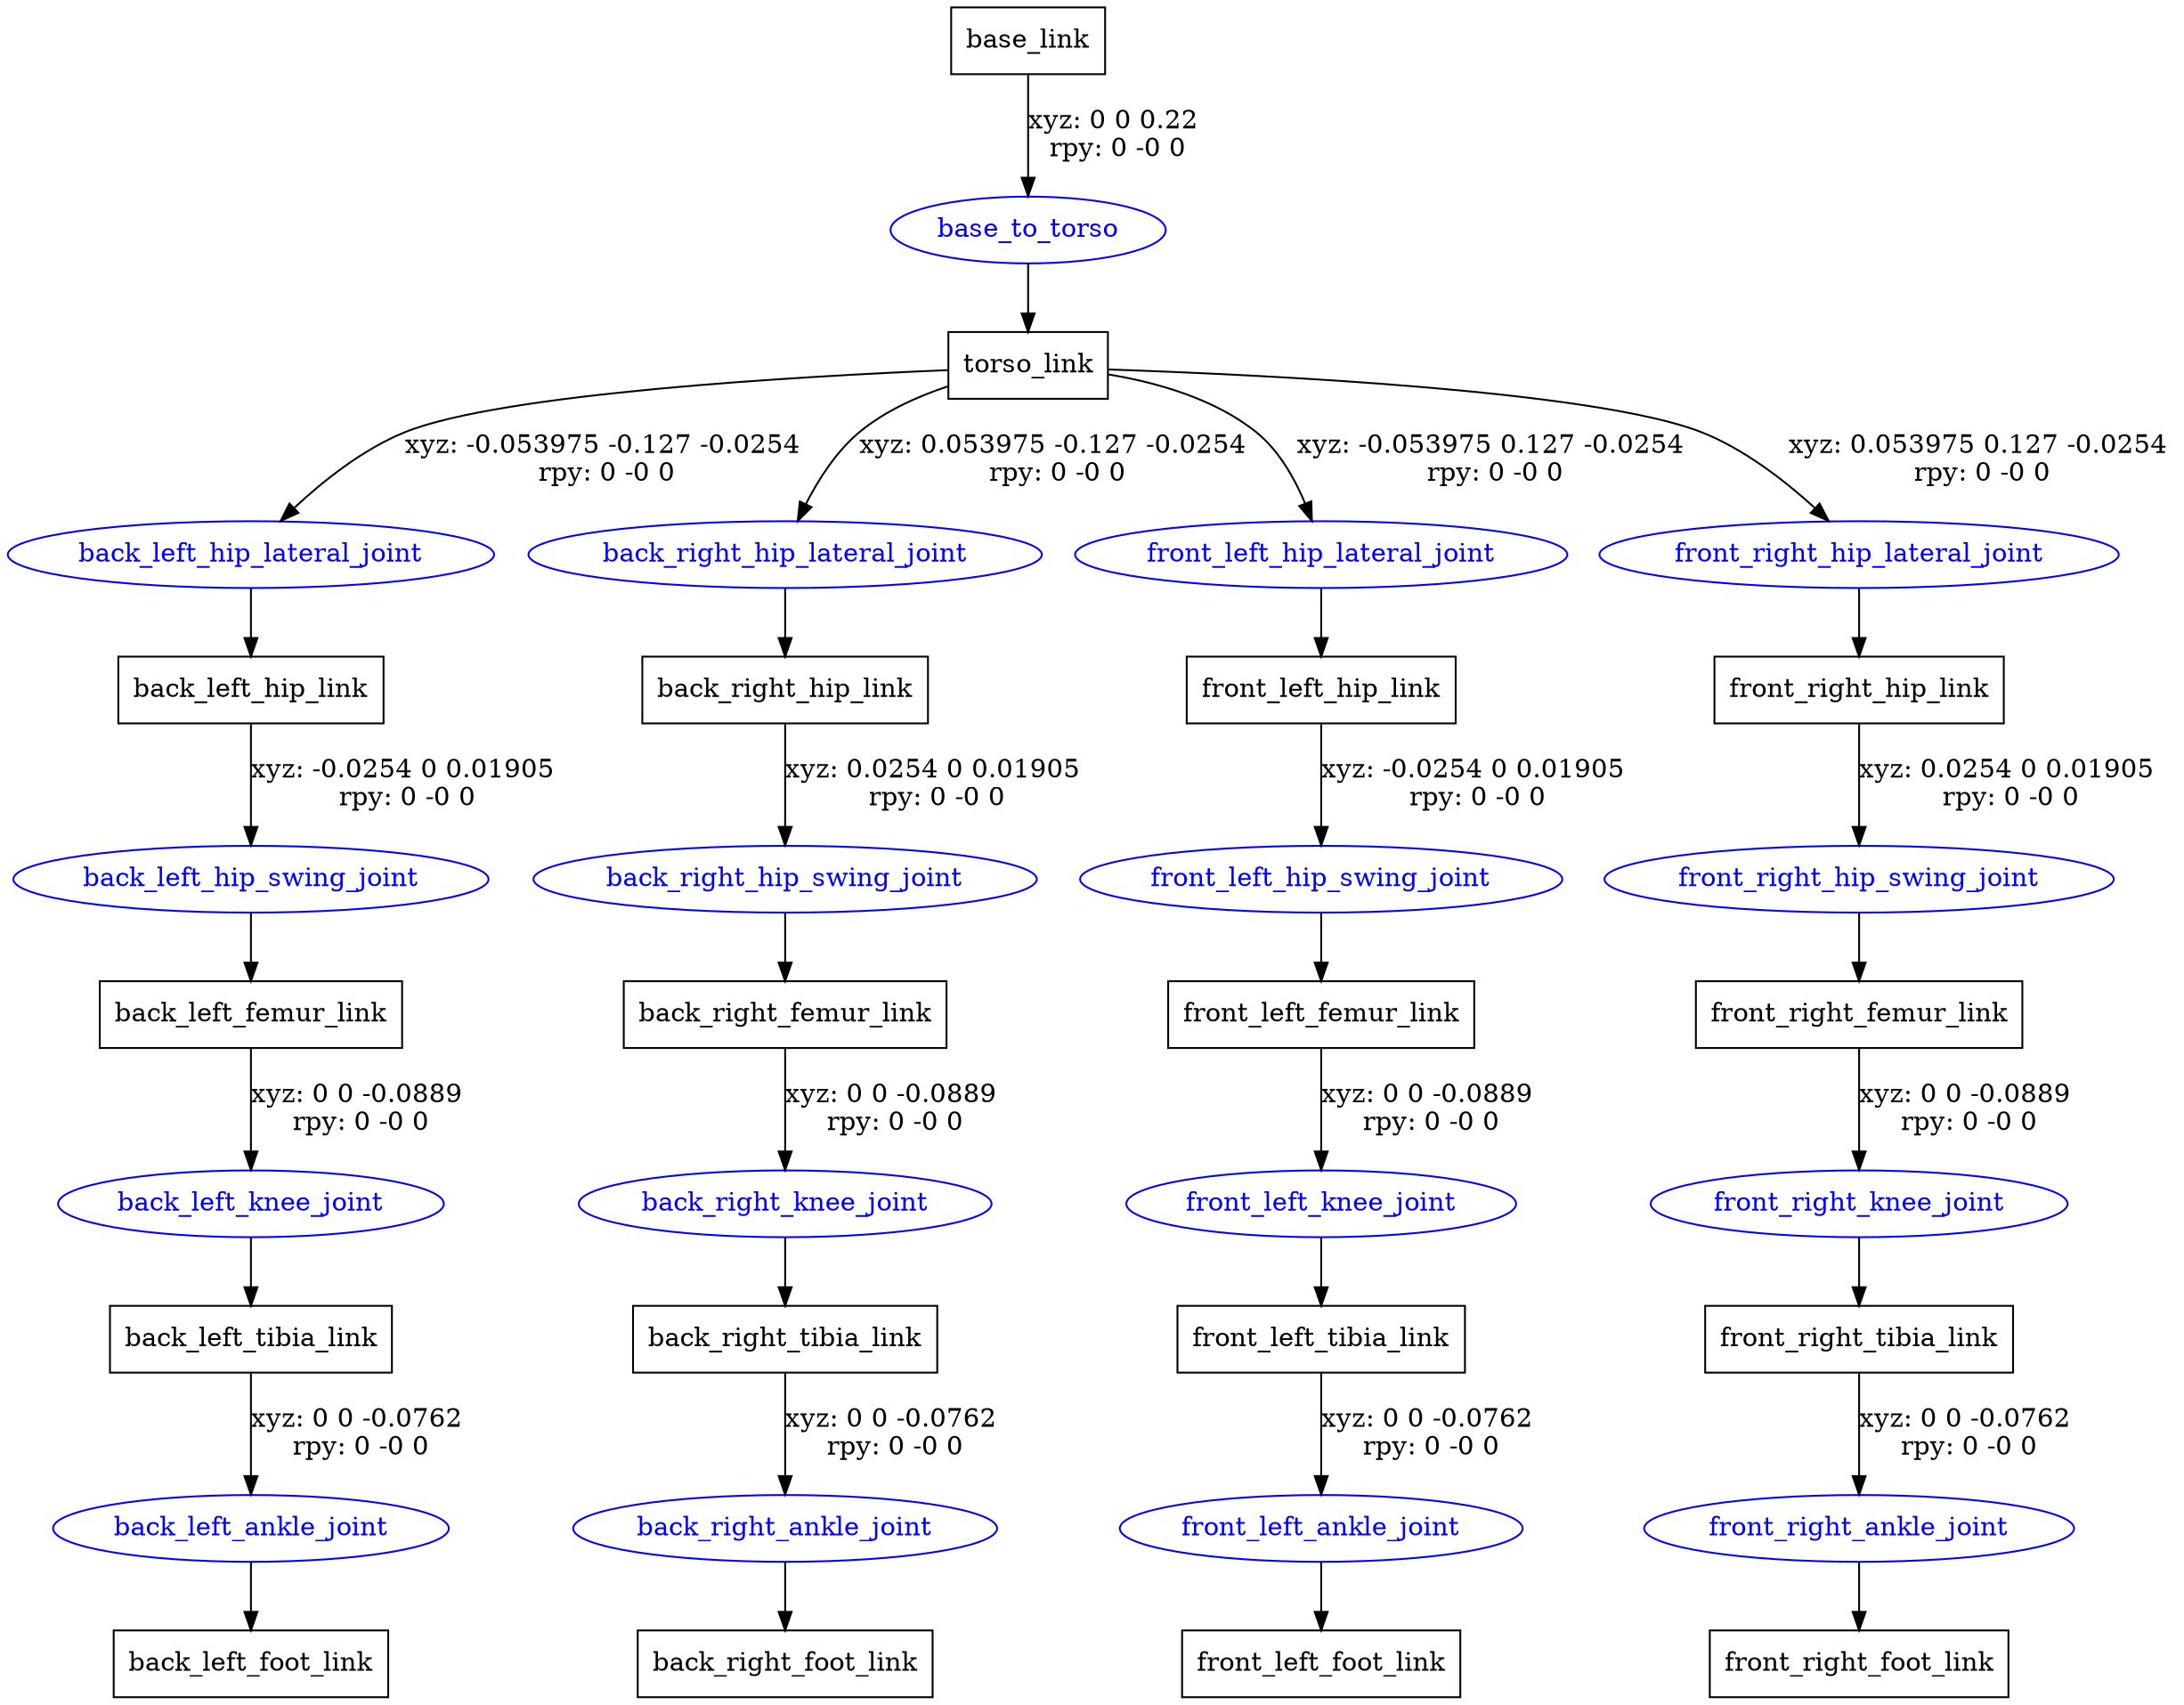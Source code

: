 digraph G {
node [shape=box];
"base_link" [label="base_link"];
"torso_link" [label="torso_link"];
"back_left_hip_link" [label="back_left_hip_link"];
"back_left_femur_link" [label="back_left_femur_link"];
"back_left_tibia_link" [label="back_left_tibia_link"];
"back_left_foot_link" [label="back_left_foot_link"];
"back_right_hip_link" [label="back_right_hip_link"];
"back_right_femur_link" [label="back_right_femur_link"];
"back_right_tibia_link" [label="back_right_tibia_link"];
"back_right_foot_link" [label="back_right_foot_link"];
"front_left_hip_link" [label="front_left_hip_link"];
"front_left_femur_link" [label="front_left_femur_link"];
"front_left_tibia_link" [label="front_left_tibia_link"];
"front_left_foot_link" [label="front_left_foot_link"];
"front_right_hip_link" [label="front_right_hip_link"];
"front_right_femur_link" [label="front_right_femur_link"];
"front_right_tibia_link" [label="front_right_tibia_link"];
"front_right_foot_link" [label="front_right_foot_link"];
node [shape=ellipse, color=blue, fontcolor=blue];
"base_link" -> "base_to_torso" [label="xyz: 0 0 0.22 \nrpy: 0 -0 0"]
"base_to_torso" -> "torso_link"
"torso_link" -> "back_left_hip_lateral_joint" [label="xyz: -0.053975 -0.127 -0.0254 \nrpy: 0 -0 0"]
"back_left_hip_lateral_joint" -> "back_left_hip_link"
"back_left_hip_link" -> "back_left_hip_swing_joint" [label="xyz: -0.0254 0 0.01905 \nrpy: 0 -0 0"]
"back_left_hip_swing_joint" -> "back_left_femur_link"
"back_left_femur_link" -> "back_left_knee_joint" [label="xyz: 0 0 -0.0889 \nrpy: 0 -0 0"]
"back_left_knee_joint" -> "back_left_tibia_link"
"back_left_tibia_link" -> "back_left_ankle_joint" [label="xyz: 0 0 -0.0762 \nrpy: 0 -0 0"]
"back_left_ankle_joint" -> "back_left_foot_link"
"torso_link" -> "back_right_hip_lateral_joint" [label="xyz: 0.053975 -0.127 -0.0254 \nrpy: 0 -0 0"]
"back_right_hip_lateral_joint" -> "back_right_hip_link"
"back_right_hip_link" -> "back_right_hip_swing_joint" [label="xyz: 0.0254 0 0.01905 \nrpy: 0 -0 0"]
"back_right_hip_swing_joint" -> "back_right_femur_link"
"back_right_femur_link" -> "back_right_knee_joint" [label="xyz: 0 0 -0.0889 \nrpy: 0 -0 0"]
"back_right_knee_joint" -> "back_right_tibia_link"
"back_right_tibia_link" -> "back_right_ankle_joint" [label="xyz: 0 0 -0.0762 \nrpy: 0 -0 0"]
"back_right_ankle_joint" -> "back_right_foot_link"
"torso_link" -> "front_left_hip_lateral_joint" [label="xyz: -0.053975 0.127 -0.0254 \nrpy: 0 -0 0"]
"front_left_hip_lateral_joint" -> "front_left_hip_link"
"front_left_hip_link" -> "front_left_hip_swing_joint" [label="xyz: -0.0254 0 0.01905 \nrpy: 0 -0 0"]
"front_left_hip_swing_joint" -> "front_left_femur_link"
"front_left_femur_link" -> "front_left_knee_joint" [label="xyz: 0 0 -0.0889 \nrpy: 0 -0 0"]
"front_left_knee_joint" -> "front_left_tibia_link"
"front_left_tibia_link" -> "front_left_ankle_joint" [label="xyz: 0 0 -0.0762 \nrpy: 0 -0 0"]
"front_left_ankle_joint" -> "front_left_foot_link"
"torso_link" -> "front_right_hip_lateral_joint" [label="xyz: 0.053975 0.127 -0.0254 \nrpy: 0 -0 0"]
"front_right_hip_lateral_joint" -> "front_right_hip_link"
"front_right_hip_link" -> "front_right_hip_swing_joint" [label="xyz: 0.0254 0 0.01905 \nrpy: 0 -0 0"]
"front_right_hip_swing_joint" -> "front_right_femur_link"
"front_right_femur_link" -> "front_right_knee_joint" [label="xyz: 0 0 -0.0889 \nrpy: 0 -0 0"]
"front_right_knee_joint" -> "front_right_tibia_link"
"front_right_tibia_link" -> "front_right_ankle_joint" [label="xyz: 0 0 -0.0762 \nrpy: 0 -0 0"]
"front_right_ankle_joint" -> "front_right_foot_link"
}
